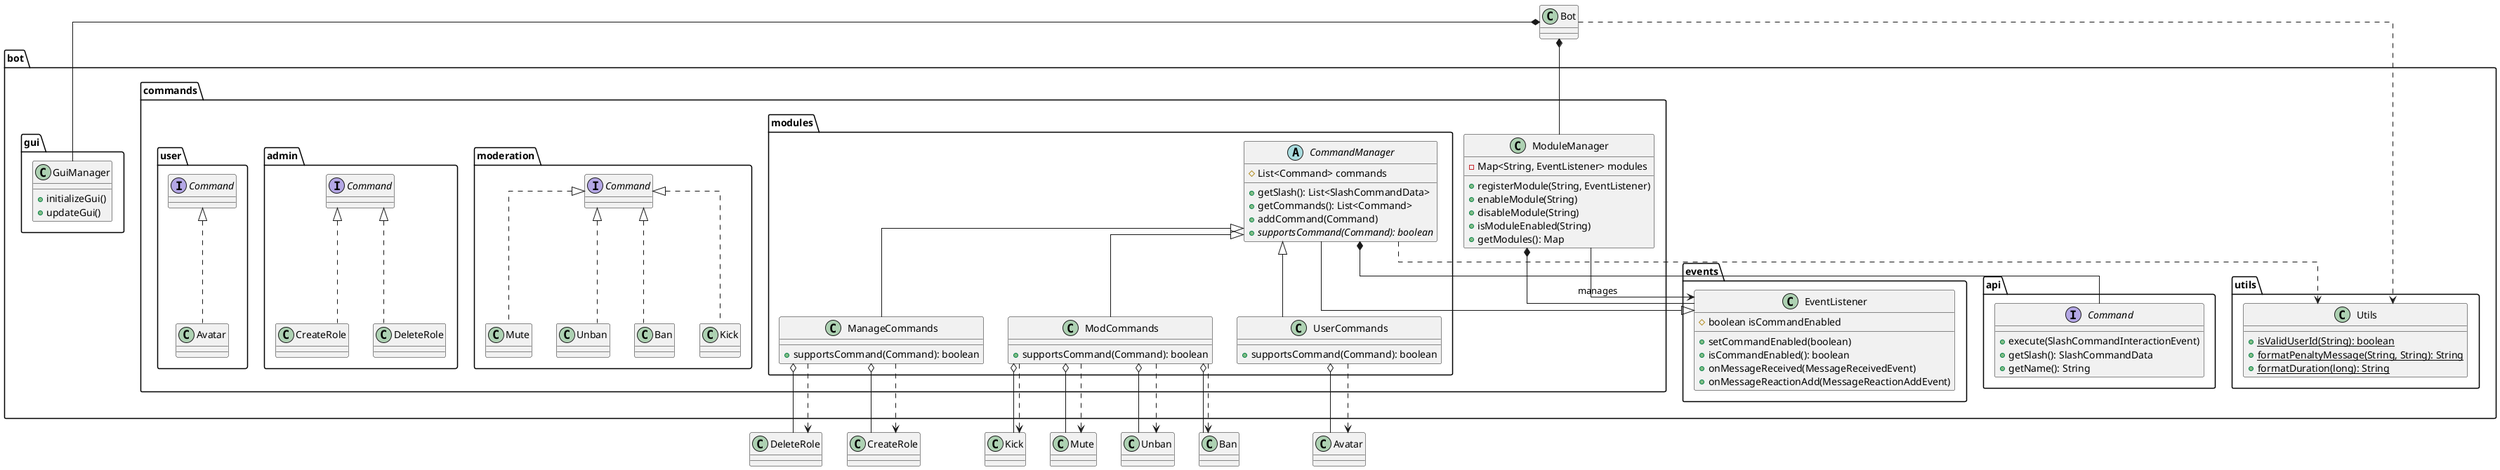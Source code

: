 @startuml DiscordBot
skinparam linetype ortho

package bot.api {
    interface Command {
        +execute(SlashCommandInteractionEvent)
        +getSlash(): SlashCommandData
        +getName(): String
    }
}

package bot.events {
    class EventListener {
        #boolean isCommandEnabled
        +setCommandEnabled(boolean)
        +isCommandEnabled(): boolean
        +onMessageReceived(MessageReceivedEvent)
        +onMessageReactionAdd(MessageReactionAddEvent)
    }
}

package bot.commands {
    class ModuleManager {
        -Map<String, EventListener> modules
        +registerModule(String, EventListener)
        +enableModule(String)
        +disableModule(String)
        +isModuleEnabled(String)
        +getModules(): Map
    }
}

package bot.commands.modules {
    abstract class CommandManager {
        #List<Command> commands
        +getSlash(): List<SlashCommandData>
        +getCommands(): List<Command>
        +addCommand(Command)
        +{abstract} supportsCommand(Command): boolean
    }

    class ModCommands {
        +supportsCommand(Command): boolean
    }

    class UserCommands {
        +supportsCommand(Command): boolean
    }

    class ManageCommands {
        +supportsCommand(Command): boolean
    }
}

package bot.utils {
    class Utils {
        +{static} isValidUserId(String): boolean
        +{static} formatPenaltyMessage(String, String): String
        +{static} formatDuration(long): String
    }
}

package bot.gui {
    class GuiManager {
        +initializeGui()
        +updateGui()
    }
}

' Relaciones
EventListener <|-- CommandManager
CommandManager <|-- ModCommands
CommandManager <|-- UserCommands
CommandManager <|-- ManageCommands

ModuleManager --> EventListener: manages

' Relaciones de composición
ModuleManager *-- EventListener
CommandManager *-- Command
Bot *-- ModuleManager
Bot *-- GuiManager

' Relaciones de agregación
ModCommands o-- Ban
ModCommands o-- Kick
ModCommands o-- Mute
ModCommands o-- Unban

ManageCommands o-- CreateRole
ManageCommands o-- DeleteRole

UserCommands o-- Avatar

' Dependencias
Bot ..> Utils
CommandManager ..> Utils

package bot.commands.moderation {
    class Ban implements Command
    class Kick implements Command
    class Mute implements Command
    class Unban implements Command
}

package bot.commands.admin {
    class CreateRole implements Command
    class DeleteRole implements Command
}

package bot.commands.user {
    class Avatar implements Command
}

ModCommands ..> Ban
ModCommands ..> Kick
ModCommands ..> Mute
ModCommands ..> Unban

ManageCommands ..> CreateRole
ManageCommands ..> DeleteRole

UserCommands ..> Avatar

@enduml
